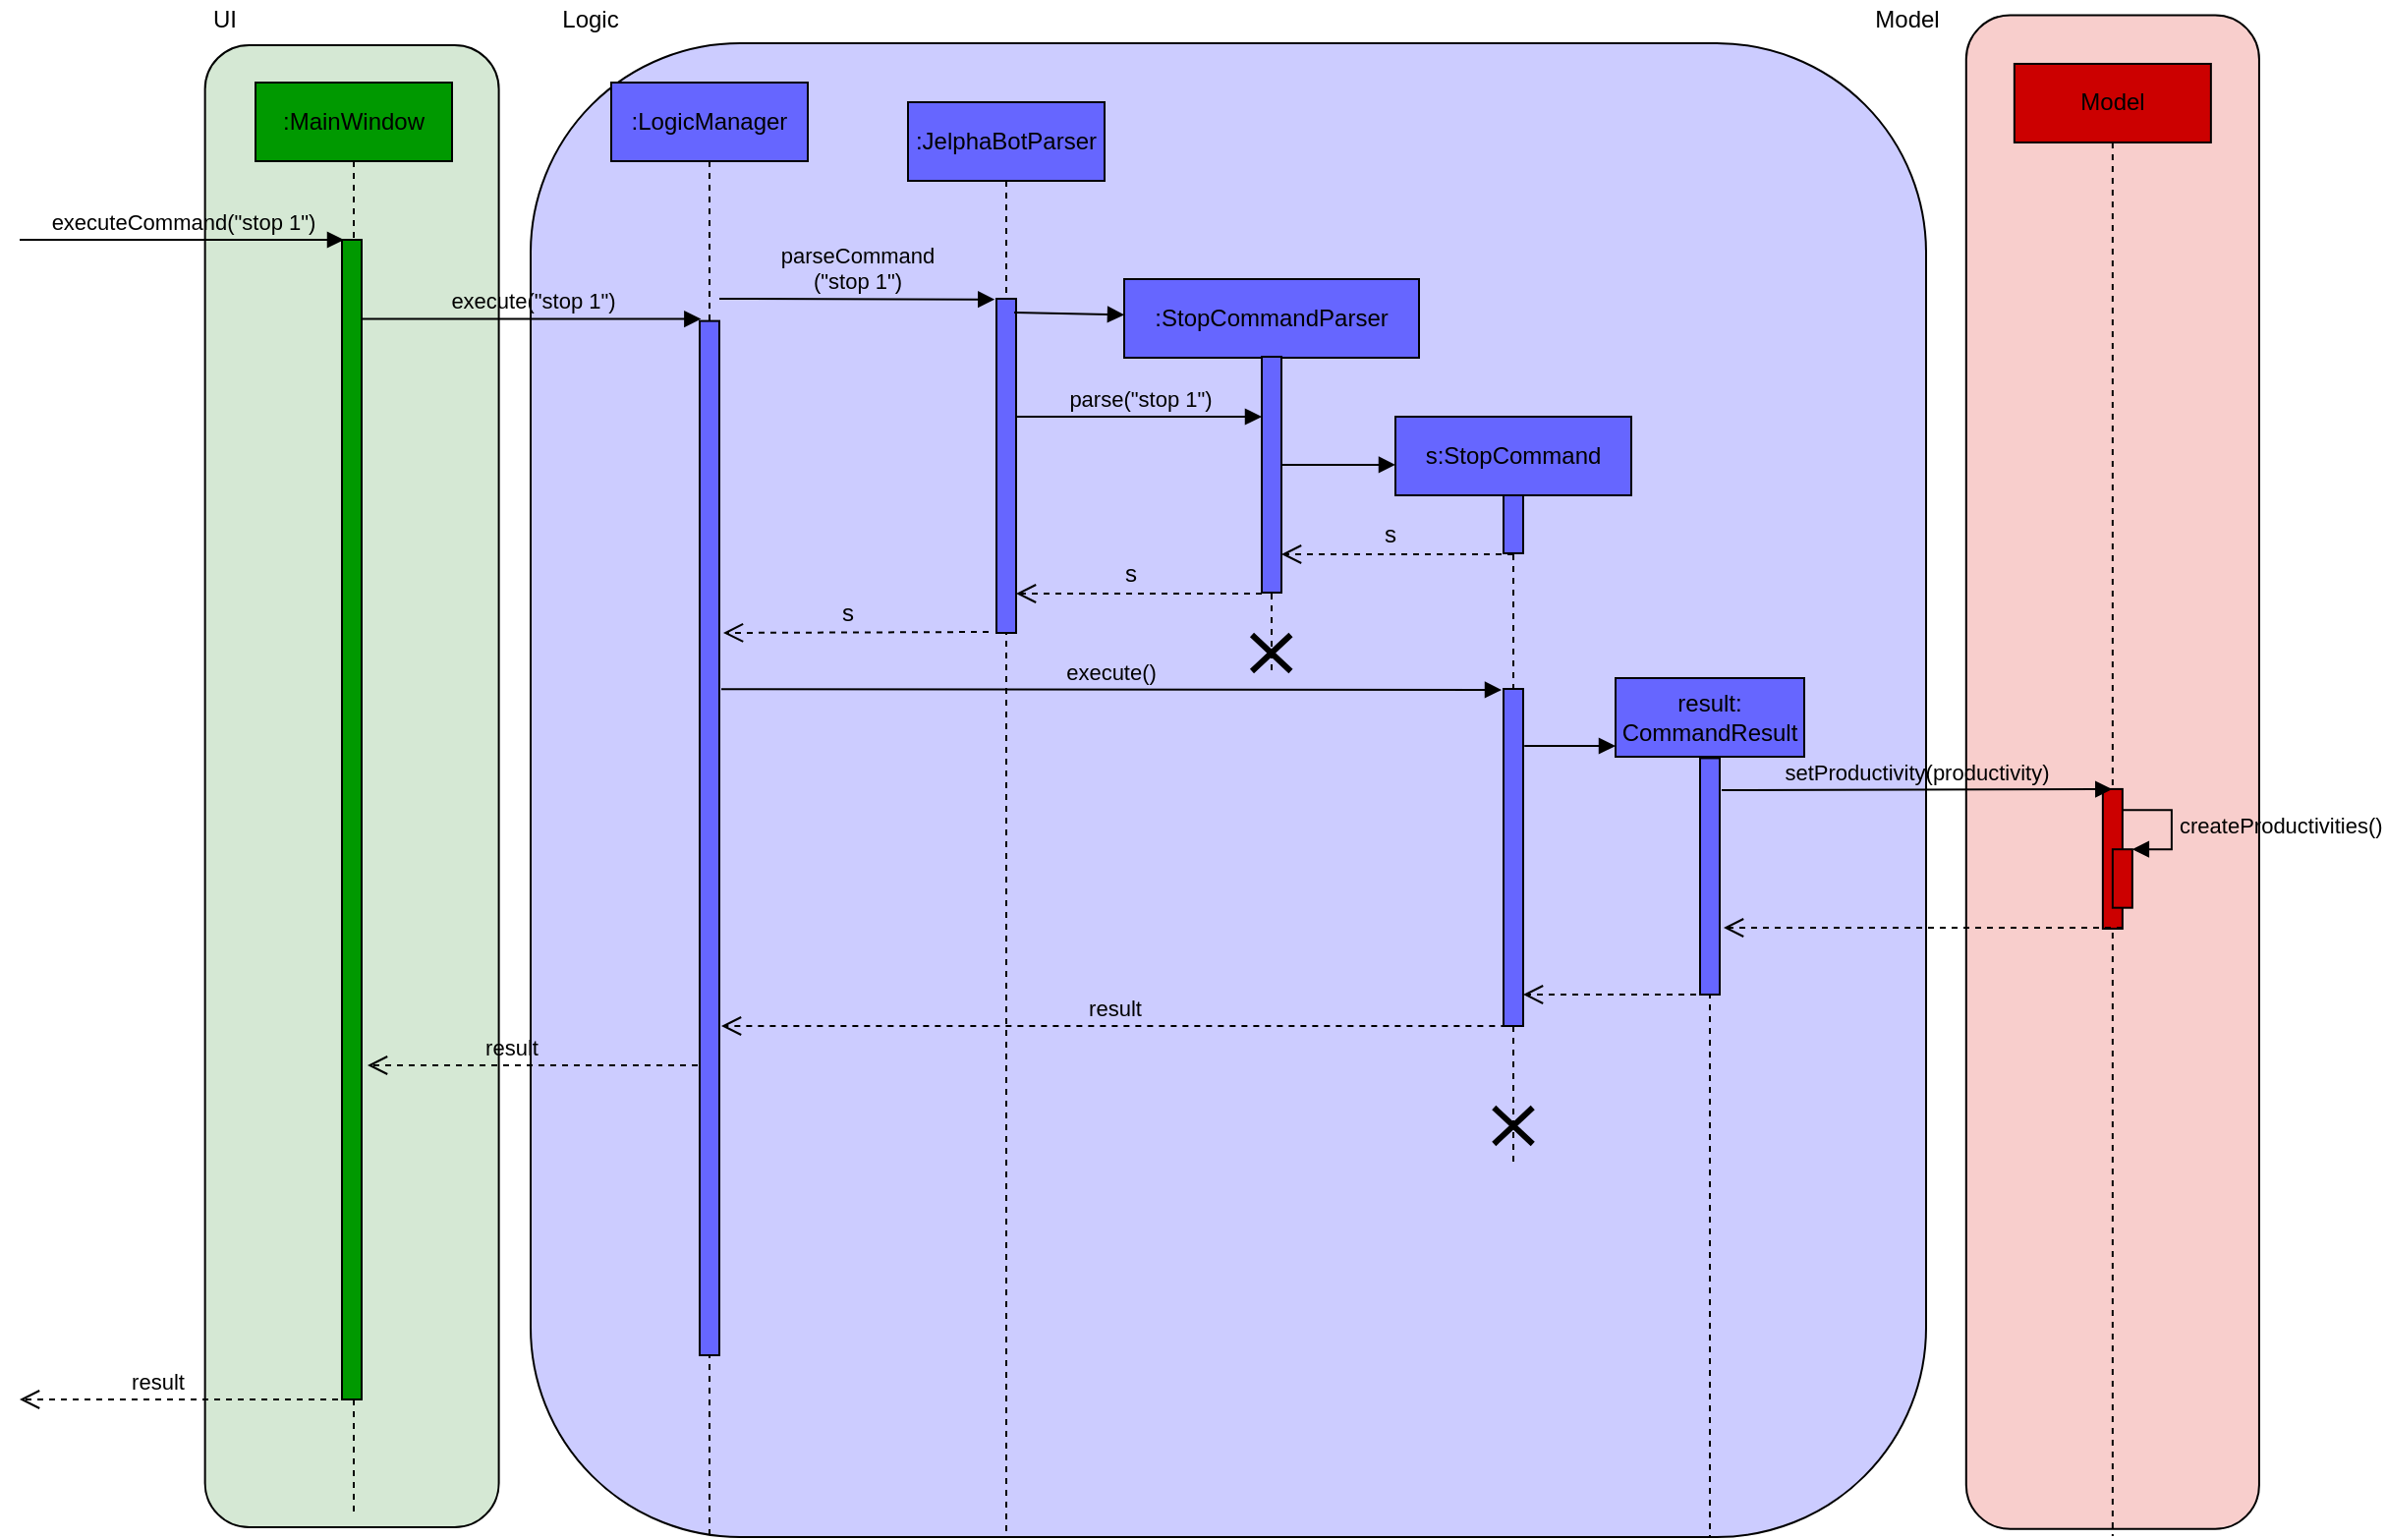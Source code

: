 <mxfile version="12.9.10" type="google"><diagram name="Page-1" id="13e1069c-82ec-6db2-03f1-153e76fe0fe0"><mxGraphModel dx="925" dy="457" grid="1" gridSize="10" guides="1" tooltips="1" connect="1" arrows="1" fold="1" page="1" pageScale="1" pageWidth="1100" pageHeight="850" background="#ffffff" math="0" shadow="0"><root><mxCell id="0"/><mxCell id="1" parent="0"/><mxCell id="XIMg-hXaSXd9ASsC19z6-50" value="" style="rounded=1;whiteSpace=wrap;html=1;shadow=0;fillColor=#CCCCFF;" parent="1" vertex="1"><mxGeometry x="310" y="50" width="710" height="760" as="geometry"/></mxCell><mxCell id="XIMg-hXaSXd9ASsC19z6-1" value="&lt;pre style=&quot;font-family: &amp;#34;consolas&amp;#34; ; font-size: 9.8pt&quot;&gt;&lt;br&gt;&lt;/pre&gt;" style="rounded=1;whiteSpace=wrap;html=1;shadow=0;rotation=-90;fillColor=#D5E8D4;" parent="1" vertex="1"><mxGeometry x="-157.97" y="353.25" width="754.06" height="149.48" as="geometry"/></mxCell><mxCell id="XIMg-hXaSXd9ASsC19z6-4" value=":MainWindow" style="shape=umlLifeline;perimeter=lifelinePerimeter;whiteSpace=wrap;html=1;container=1;collapsible=0;recursiveResize=0;outlineConnect=0;shadow=0;fillColor=#009900;" parent="1" vertex="1"><mxGeometry x="170" y="70" width="100" height="730" as="geometry"/></mxCell><mxCell id="jix2o3iZeE8gWeBcZTaS-13" value="" style="html=1;points=[];perimeter=orthogonalPerimeter;fillColor=#009900;" parent="XIMg-hXaSXd9ASsC19z6-4" vertex="1"><mxGeometry x="44" y="80" width="10" height="590" as="geometry"/></mxCell><mxCell id="XIMg-hXaSXd9ASsC19z6-12" value="UI" style="text;html=1;align=center;verticalAlign=middle;resizable=0;points=[];autosize=1;" parent="1" vertex="1"><mxGeometry x="139" y="28" width="30" height="20" as="geometry"/></mxCell><mxCell id="XIMg-hXaSXd9ASsC19z6-18" value="execute(&quot;stop 1&quot;)" style="html=1;verticalAlign=bottom;endArrow=block;fillColor=#4D9900;entryX=0.067;entryY=-0.002;entryDx=0;entryDy=0;entryPerimeter=0;labelBackgroundColor=none;" parent="1" source="jix2o3iZeE8gWeBcZTaS-13" target="XIMg-hXaSXd9ASsC19z6-19" edge="1"><mxGeometry width="80" relative="1" as="geometry"><mxPoint x="225" y="170" as="sourcePoint"/><mxPoint x="384.5" y="170" as="targetPoint"/></mxGeometry></mxCell><mxCell id="XIMg-hXaSXd9ASsC19z6-51" value="Logic" style="text;html=1;align=center;verticalAlign=middle;resizable=0;points=[];autosize=1;" parent="1" vertex="1"><mxGeometry x="320" y="28" width="40" height="20" as="geometry"/></mxCell><mxCell id="bfJtrRkvlipkshoRrTFM-1" value="" style="group" parent="1" vertex="1" connectable="0"><mxGeometry x="346" y="70" width="100" height="740" as="geometry"/></mxCell><mxCell id="XIMg-hXaSXd9ASsC19z6-17" value=":LogicManager" style="shape=umlLifeline;perimeter=lifelinePerimeter;whiteSpace=wrap;html=1;container=1;collapsible=0;recursiveResize=0;outlineConnect=0;shadow=0;fillColor=#6666FF;" parent="bfJtrRkvlipkshoRrTFM-1" vertex="1"><mxGeometry x="5" width="100" height="740" as="geometry"/></mxCell><mxCell id="XIMg-hXaSXd9ASsC19z6-19" value="" style="html=1;points=[];perimeter=orthogonalPerimeter;shadow=0;fillColor=#6666FF;" parent="bfJtrRkvlipkshoRrTFM-1" vertex="1"><mxGeometry x="50" y="121.311" width="10" height="526.189" as="geometry"/></mxCell><mxCell id="XIMg-hXaSXd9ASsC19z6-21" value=":JelphaBotParser" style="shape=umlLifeline;perimeter=lifelinePerimeter;whiteSpace=wrap;html=1;container=1;collapsible=0;recursiveResize=0;outlineConnect=0;shadow=0;fillColor=#6666FF;" parent="1" vertex="1"><mxGeometry x="502" y="80" width="100" height="730" as="geometry"/></mxCell><mxCell id="XIMg-hXaSXd9ASsC19z6-22" value="" style="html=1;points=[];perimeter=orthogonalPerimeter;shadow=0;fillColor=#6666FF;" parent="XIMg-hXaSXd9ASsC19z6-21" vertex="1"><mxGeometry x="45" y="100" width="10" height="170" as="geometry"/></mxCell><mxCell id="XIMg-hXaSXd9ASsC19z6-26" value="" style="html=1;verticalAlign=bottom;endArrow=block;fillColor=#4D9900;entryX=0;entryY=0.091;entryDx=0;entryDy=0;entryPerimeter=0;" parent="XIMg-hXaSXd9ASsC19z6-21" target="XIMg-hXaSXd9ASsC19z6-25" edge="1"><mxGeometry width="80" relative="1" as="geometry"><mxPoint x="54" y="107" as="sourcePoint"/><mxPoint x="150" y="110" as="targetPoint"/></mxGeometry></mxCell><mxCell id="XIMg-hXaSXd9ASsC19z6-43" value="result" style="html=1;verticalAlign=bottom;endArrow=open;dashed=1;endSize=8;fillColor=#4D9900;labelBackgroundColor=none;" parent="XIMg-hXaSXd9ASsC19z6-21" edge="1"><mxGeometry relative="1" as="geometry"><mxPoint x="304.68" y="470" as="sourcePoint"/><mxPoint x="-94.996" y="470" as="targetPoint"/></mxGeometry></mxCell><mxCell id="XIMg-hXaSXd9ASsC19z6-25" value=":StopCommandParser" style="shape=umlLifeline;perimeter=lifelinePerimeter;whiteSpace=wrap;html=1;container=1;collapsible=0;recursiveResize=0;outlineConnect=0;shadow=0;fillColor=#6666FF;" parent="1" vertex="1"><mxGeometry x="612" y="170" width="150" height="199.5" as="geometry"/></mxCell><mxCell id="bfJtrRkvlipkshoRrTFM-16" value="" style="group" parent="XIMg-hXaSXd9ASsC19z6-25" vertex="1" connectable="0"><mxGeometry x="70" y="39.5" width="10" height="160" as="geometry"/></mxCell><mxCell id="bfJtrRkvlipkshoRrTFM-15" value="" style="group" parent="bfJtrRkvlipkshoRrTFM-16" vertex="1" connectable="0"><mxGeometry width="10" height="120" as="geometry"/></mxCell><mxCell id="XIMg-hXaSXd9ASsC19z6-32" value="&lt;span style=&quot;color: rgba(0 , 0 , 0 , 0) ; font-family: monospace ; font-size: 0px&quot;&gt;%3CmxGraphModel%3E%3Croot%3E%3CmxCell%20id%3D%220%22%2F%3E%3CmxCell%20id%3D%221%22%20parent%3D%220%22%2F%3E%3CmxCell%20id%3D%222%22%20value%3D%22%22%20style%3D%22shape%3DumlDestroy%3BwhiteSpace%3Dwrap%3Bhtml%3D1%3BstrokeWidth%3D3%3BfillColor%3D%23ffffff%3B%22%20vertex%3D%221%22%20parent%3D%221%22%3E%3CmxGeometry%20x%3D%22562%22%20y%3D%22420%22%20width%3D%2230%22%20height%3D%2230%22%20as%3D%22geometry%22%2F%3E%3C%2FmxCell%3E%3C%2Froot%3E%3C%2FmxGraphModel%3E&lt;/span&gt;" style="html=1;points=[];perimeter=orthogonalPerimeter;shadow=0;fillColor=#6666FF;" parent="bfJtrRkvlipkshoRrTFM-15" vertex="1"><mxGeometry width="10" height="120" as="geometry"/></mxCell><mxCell id="bfJtrRkvlipkshoRrTFM-5" value="parse(&quot;stop 1&quot;)" style="html=1;verticalAlign=bottom;endArrow=block;fillColor=#4D9900;labelBackgroundColor=none;" parent="1" edge="1"><mxGeometry width="80" relative="1" as="geometry"><mxPoint x="557" y="240" as="sourcePoint"/><mxPoint x="682" y="240" as="targetPoint"/><Array as="points"/></mxGeometry></mxCell><mxCell id="bfJtrRkvlipkshoRrTFM-6" value="" style="group" parent="1" vertex="1" connectable="0"><mxGeometry x="750" y="240" width="120" height="570" as="geometry"/></mxCell><mxCell id="XIMg-hXaSXd9ASsC19z6-39" value="s:StopCommand" style="shape=umlLifeline;perimeter=lifelinePerimeter;whiteSpace=wrap;html=1;container=1;collapsible=0;recursiveResize=0;outlineConnect=0;shadow=0;fillColor=#6666FF;" parent="bfJtrRkvlipkshoRrTFM-6" vertex="1"><mxGeometry width="120" height="380" as="geometry"/></mxCell><mxCell id="bfJtrRkvlipkshoRrTFM-24" value="" style="group" parent="XIMg-hXaSXd9ASsC19z6-39" vertex="1" connectable="0"><mxGeometry x="55" y="138.5" width="10" height="171.5" as="geometry"/></mxCell><mxCell id="bfJtrRkvlipkshoRrTFM-25" value="&lt;span style=&quot;color: rgba(0 , 0 , 0 , 0) ; font-family: monospace ; font-size: 0px&quot;&gt;%3CmxGraphModel%3E%3Croot%3E%3CmxCell%20id%3D%220%22%2F%3E%3CmxCell%20id%3D%221%22%20parent%3D%220%22%2F%3E%3CmxCell%20id%3D%222%22%20value%3D%22%22%20style%3D%22shape%3DumlDestroy%3BwhiteSpace%3Dwrap%3Bhtml%3D1%3BstrokeWidth%3D3%3BfillColor%3D%23ffffff%3B%22%20vertex%3D%221%22%20parent%3D%221%22%3E%3CmxGeometry%20x%3D%22562%22%20y%3D%22420%22%20width%3D%2230%22%20height%3D%2230%22%20as%3D%22geometry%22%2F%3E%3C%2FmxCell%3E%3C%2Froot%3E%3C%2FmxGraphModel%3E&lt;/span&gt;" style="html=1;points=[];perimeter=orthogonalPerimeter;shadow=0;fillColor=#6666FF;" parent="bfJtrRkvlipkshoRrTFM-24" vertex="1"><mxGeometry width="10" height="171.5" as="geometry"/></mxCell><mxCell id="bfJtrRkvlipkshoRrTFM-37" value="" style="shape=umlDestroy;whiteSpace=wrap;html=1;strokeWidth=3;fillColor=#ffffff;" parent="XIMg-hXaSXd9ASsC19z6-39" vertex="1"><mxGeometry x="50.14" y="351.5" width="19.73" height="18.5" as="geometry"/></mxCell><mxCell id="XIMg-hXaSXd9ASsC19z6-40" value="" style="html=1;points=[];perimeter=orthogonalPerimeter;shadow=0;fillColor=#6666FF;" parent="XIMg-hXaSXd9ASsC19z6-39" vertex="1"><mxGeometry x="55" y="40" width="10" height="29.48" as="geometry"/></mxCell><mxCell id="XIMg-hXaSXd9ASsC19z6-38" value="" style="html=1;verticalAlign=bottom;endArrow=block;fillColor=#4D9900;" parent="bfJtrRkvlipkshoRrTFM-6" edge="1"><mxGeometry width="80" relative="1" as="geometry"><mxPoint x="-58" y="24.474" as="sourcePoint"/><mxPoint y="24.474" as="targetPoint"/></mxGeometry></mxCell><mxCell id="bfJtrRkvlipkshoRrTFM-7" value="" style="html=1;verticalAlign=bottom;endArrow=open;dashed=1;endSize=8;fillColor=#4D9900;" parent="1" edge="1"><mxGeometry relative="1" as="geometry"><mxPoint x="810" y="310" as="sourcePoint"/><mxPoint x="692" y="310" as="targetPoint"/></mxGeometry></mxCell><mxCell id="bfJtrRkvlipkshoRrTFM-8" value="s" style="text;html=1;align=center;verticalAlign=middle;resizable=0;points=[];labelBackgroundColor=none;" parent="bfJtrRkvlipkshoRrTFM-7" vertex="1" connectable="0"><mxGeometry x="0.069" y="-1" relative="1" as="geometry"><mxPoint y="-9" as="offset"/></mxGeometry></mxCell><mxCell id="bfJtrRkvlipkshoRrTFM-9" value="" style="html=1;verticalAlign=bottom;endArrow=open;dashed=1;endSize=8;fillColor=#4D9900;" parent="1" edge="1"><mxGeometry relative="1" as="geometry"><mxPoint x="682" y="330" as="sourcePoint"/><mxPoint x="557" y="330" as="targetPoint"/></mxGeometry></mxCell><mxCell id="bfJtrRkvlipkshoRrTFM-10" value="s" style="text;html=1;align=center;verticalAlign=middle;resizable=0;points=[];labelBackgroundColor=none;" parent="bfJtrRkvlipkshoRrTFM-9" vertex="1" connectable="0"><mxGeometry x="0.069" y="-1" relative="1" as="geometry"><mxPoint y="-9" as="offset"/></mxGeometry></mxCell><mxCell id="XIMg-hXaSXd9ASsC19z6-20" value="parseCommand&lt;br&gt;(&quot;stop 1&quot;)" style="html=1;verticalAlign=bottom;endArrow=block;fillColor=none;entryX=-0.086;entryY=0.002;entryDx=0;entryDy=0;entryPerimeter=0;labelBackgroundColor=none;" parent="1" target="XIMg-hXaSXd9ASsC19z6-22" edge="1"><mxGeometry width="80" relative="1" as="geometry"><mxPoint x="406" y="180" as="sourcePoint"/><mxPoint x="512" y="180" as="targetPoint"/><Array as="points"/></mxGeometry></mxCell><mxCell id="bfJtrRkvlipkshoRrTFM-21" value="" style="shape=umlDestroy;whiteSpace=wrap;html=1;strokeWidth=3;fillColor=#ffffff;" parent="1" vertex="1"><mxGeometry x="677" y="351" width="19.73" height="18.5" as="geometry"/></mxCell><mxCell id="bfJtrRkvlipkshoRrTFM-26" value="" style="html=1;verticalAlign=bottom;endArrow=open;dashed=1;endSize=8;fillColor=#4D9900;" parent="1" edge="1"><mxGeometry relative="1" as="geometry"><mxPoint x="543" y="349.5" as="sourcePoint"/><mxPoint x="408" y="350" as="targetPoint"/></mxGeometry></mxCell><mxCell id="bfJtrRkvlipkshoRrTFM-27" value="s" style="text;html=1;align=center;verticalAlign=middle;resizable=0;points=[];labelBackgroundColor=none;" parent="bfJtrRkvlipkshoRrTFM-26" vertex="1" connectable="0"><mxGeometry x="0.069" y="-1" relative="1" as="geometry"><mxPoint y="-9" as="offset"/></mxGeometry></mxCell><mxCell id="bfJtrRkvlipkshoRrTFM-28" value="execute()" style="html=1;verticalAlign=bottom;endArrow=block;fillColor=#4D9900;labelBackgroundColor=none;" parent="1" edge="1"><mxGeometry width="80" relative="1" as="geometry"><mxPoint x="407.0" y="378.64" as="sourcePoint"/><mxPoint x="804" y="379" as="targetPoint"/></mxGeometry></mxCell><mxCell id="bfJtrRkvlipkshoRrTFM-29" value="" style="group" parent="1" vertex="1" connectable="0"><mxGeometry x="862" y="373" width="96" height="437" as="geometry"/></mxCell><mxCell id="bfJtrRkvlipkshoRrTFM-30" value="result:&lt;br&gt;CommandResult" style="shape=umlLifeline;perimeter=lifelinePerimeter;whiteSpace=wrap;html=1;container=1;collapsible=0;recursiveResize=0;outlineConnect=0;shadow=0;fillColor=#6666FF;" parent="bfJtrRkvlipkshoRrTFM-29" vertex="1"><mxGeometry width="96" height="437" as="geometry"/></mxCell><mxCell id="bfJtrRkvlipkshoRrTFM-31" value="" style="html=1;points=[];perimeter=orthogonalPerimeter;shadow=0;fillColor=#6666FF;" parent="bfJtrRkvlipkshoRrTFM-30" vertex="1"><mxGeometry x="43" y="40.72" width="10" height="120.28" as="geometry"/></mxCell><mxCell id="bfJtrRkvlipkshoRrTFM-34" value="" style="html=1;verticalAlign=bottom;endArrow=block;fillColor=#4D9900;" parent="bfJtrRkvlipkshoRrTFM-29" edge="1"><mxGeometry width="80" relative="1" as="geometry"><mxPoint x="-46.4" y="34.5" as="sourcePoint"/><mxPoint y="34.5" as="targetPoint"/></mxGeometry></mxCell><mxCell id="bfJtrRkvlipkshoRrTFM-35" value="" style="html=1;verticalAlign=bottom;endArrow=open;dashed=1;endSize=8;fillColor=#4D9900;" parent="1" edge="1"><mxGeometry relative="1" as="geometry"><mxPoint x="909" y="534" as="sourcePoint"/><mxPoint x="815" y="534" as="targetPoint"/></mxGeometry></mxCell><mxCell id="bfJtrRkvlipkshoRrTFM-41" value="result" style="html=1;verticalAlign=bottom;endArrow=open;dashed=1;endSize=8;fillColor=#4D9900;labelBackgroundColor=none;" parent="1" edge="1"><mxGeometry x="0.131" relative="1" as="geometry"><mxPoint x="395" y="570" as="sourcePoint"/><mxPoint x="227.004" y="570" as="targetPoint"/><mxPoint as="offset"/></mxGeometry></mxCell><mxCell id="jix2o3iZeE8gWeBcZTaS-1" value="&lt;pre style=&quot;font-family: &amp;#34;consolas&amp;#34; ; font-size: 9.8pt&quot;&gt;&lt;br&gt;&lt;/pre&gt;" style="rounded=1;whiteSpace=wrap;html=1;shadow=0;rotation=-90;fillColor=#f8cecc;strokeColor=#000000;" parent="1" vertex="1"><mxGeometry x="729.87" y="346.28" width="770.13" height="149.07" as="geometry"/></mxCell><mxCell id="jix2o3iZeE8gWeBcZTaS-2" value="Model" style="shape=umlLifeline;perimeter=lifelinePerimeter;whiteSpace=wrap;html=1;container=1;collapsible=0;recursiveResize=0;outlineConnect=0;shadow=0;fillColor=#CC0000;" parent="1" vertex="1"><mxGeometry x="1064.93" y="60.48" width="100" height="749.04" as="geometry"/></mxCell><mxCell id="jix2o3iZeE8gWeBcZTaS-3" value="" style="html=1;points=[];perimeter=orthogonalPerimeter;fillColor=#CC0000;" parent="jix2o3iZeE8gWeBcZTaS-2" vertex="1"><mxGeometry x="45" y="368.98" width="10" height="71.02" as="geometry"/></mxCell><mxCell id="jix2o3iZeE8gWeBcZTaS-21" value="" style="html=1;points=[];perimeter=orthogonalPerimeter;fillColor=#CC0000;strokeColor=#000000;" parent="jix2o3iZeE8gWeBcZTaS-2" vertex="1"><mxGeometry x="50" y="399.62" width="10" height="29.75" as="geometry"/></mxCell><mxCell id="jix2o3iZeE8gWeBcZTaS-22" value="createProductivities()" style="edgeStyle=orthogonalEdgeStyle;html=1;align=left;spacingLeft=2;endArrow=block;rounded=0;entryX=1;entryY=0;labelBackgroundColor=none;" parent="jix2o3iZeE8gWeBcZTaS-2" target="jix2o3iZeE8gWeBcZTaS-21" edge="1"><mxGeometry relative="1" as="geometry"><mxPoint x="55" y="379.62" as="sourcePoint"/><Array as="points"><mxPoint x="80" y="379.62"/></Array></mxGeometry></mxCell><mxCell id="jix2o3iZeE8gWeBcZTaS-14" value="result" style="html=1;verticalAlign=bottom;endArrow=open;dashed=1;endSize=8;fillColor=#4D9900;labelBackgroundColor=none;" parent="1" edge="1"><mxGeometry x="0.167" relative="1" as="geometry"><mxPoint x="218" y="740" as="sourcePoint"/><mxPoint x="50.004" y="740" as="targetPoint"/><mxPoint as="offset"/></mxGeometry></mxCell><mxCell id="jix2o3iZeE8gWeBcZTaS-17" value="setProductivity(productivity)" style="html=1;verticalAlign=bottom;endArrow=block;entryX=0.471;entryY=0.001;entryDx=0;entryDy=0;entryPerimeter=0;labelBackgroundColor=none;" parent="1" target="jix2o3iZeE8gWeBcZTaS-3" edge="1"><mxGeometry width="80" relative="1" as="geometry"><mxPoint x="916" y="430" as="sourcePoint"/><mxPoint x="1110" y="430" as="targetPoint"/></mxGeometry></mxCell><mxCell id="jix2o3iZeE8gWeBcZTaS-24" value="" style="html=1;verticalAlign=bottom;endArrow=open;dashed=1;endSize=8;" parent="1" edge="1"><mxGeometry relative="1" as="geometry"><mxPoint x="1120" y="500" as="sourcePoint"/><mxPoint x="917" y="500" as="targetPoint"/></mxGeometry></mxCell><mxCell id="wzlNA1SB05Lc95EXIzfR-1" value="Model" style="text;html=1;align=center;verticalAlign=middle;resizable=0;points=[];autosize=1;" parent="1" vertex="1"><mxGeometry x="985" y="28" width="50" height="20" as="geometry"/></mxCell><mxCell id="XIMg-hXaSXd9ASsC19z6-6" value="executeCommand(&quot;stop 1&quot;)" style="html=1;verticalAlign=bottom;endArrow=block;fillColor=#4D9900;labelBackgroundColor=none;" parent="1" edge="1"><mxGeometry width="80" relative="1" as="geometry"><mxPoint x="50" y="150" as="sourcePoint"/><mxPoint x="215" y="150" as="targetPoint"/></mxGeometry></mxCell></root></mxGraphModel></diagram></mxfile>
